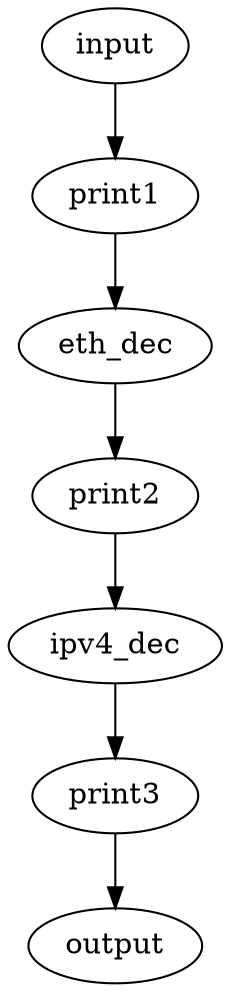 digraph {
    input;
    eth_dec [type=eth_dec];
    ipv4_dec [type=ipv4_dec];
    print1 [type=print];
    print2 [type=print];
    print3 [type=print prefix=result];
    output [type=output];

    input -> print1 -> eth_dec -> print2 -> ipv4_dec -> print3 -> output;
}
